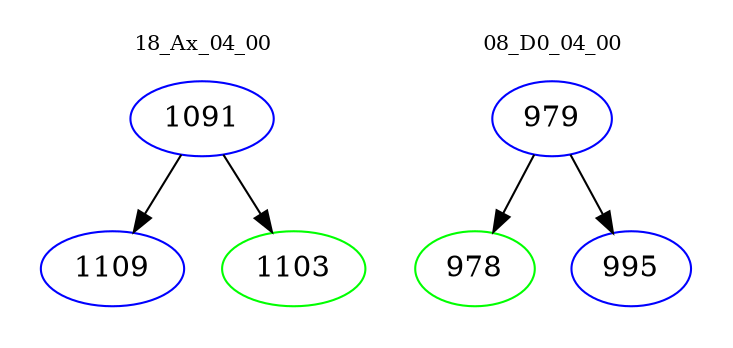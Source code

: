 digraph{
subgraph cluster_0 {
color = white
label = "18_Ax_04_00";
fontsize=10;
T0_1091 [label="1091", color="blue"]
T0_1091 -> T0_1109 [color="black"]
T0_1109 [label="1109", color="blue"]
T0_1091 -> T0_1103 [color="black"]
T0_1103 [label="1103", color="green"]
}
subgraph cluster_1 {
color = white
label = "08_D0_04_00";
fontsize=10;
T1_979 [label="979", color="blue"]
T1_979 -> T1_978 [color="black"]
T1_978 [label="978", color="green"]
T1_979 -> T1_995 [color="black"]
T1_995 [label="995", color="blue"]
}
}
